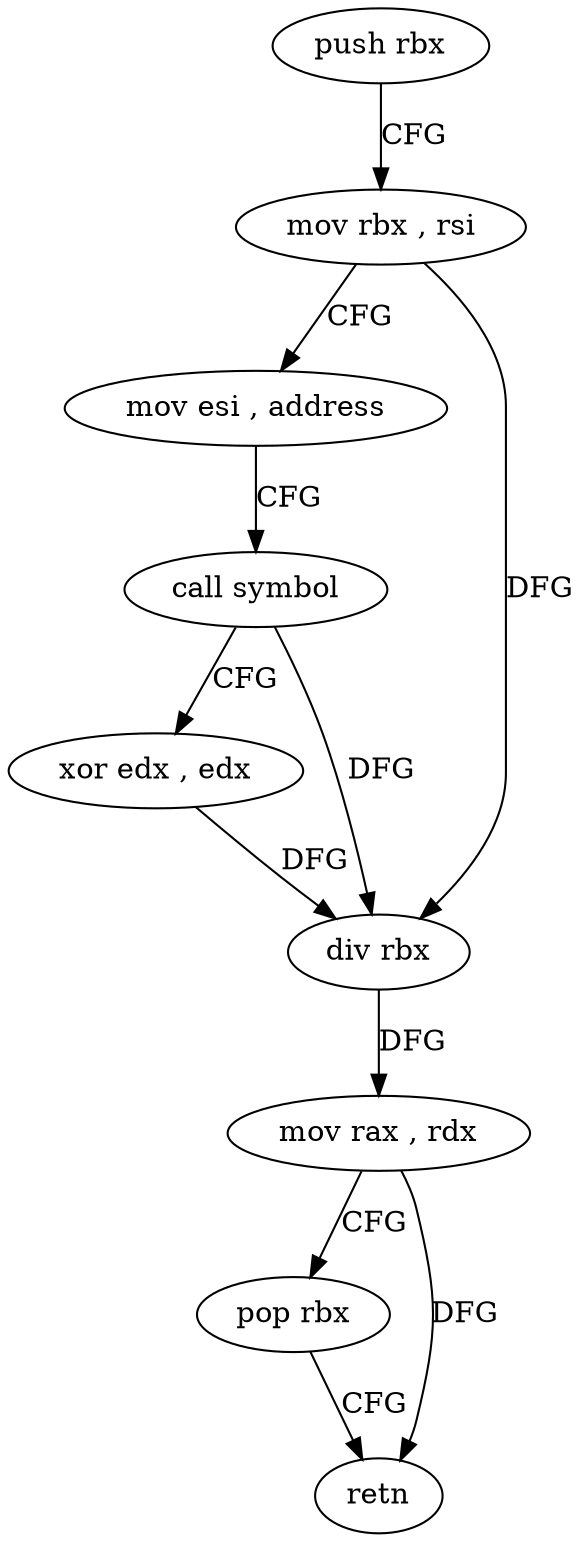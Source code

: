 digraph "func" {
"4220720" [label = "push rbx" ]
"4220721" [label = "mov rbx , rsi" ]
"4220724" [label = "mov esi , address" ]
"4220729" [label = "call symbol" ]
"4220734" [label = "xor edx , edx" ]
"4220736" [label = "div rbx" ]
"4220739" [label = "mov rax , rdx" ]
"4220742" [label = "pop rbx" ]
"4220743" [label = "retn" ]
"4220720" -> "4220721" [ label = "CFG" ]
"4220721" -> "4220724" [ label = "CFG" ]
"4220721" -> "4220736" [ label = "DFG" ]
"4220724" -> "4220729" [ label = "CFG" ]
"4220729" -> "4220734" [ label = "CFG" ]
"4220729" -> "4220736" [ label = "DFG" ]
"4220734" -> "4220736" [ label = "DFG" ]
"4220736" -> "4220739" [ label = "DFG" ]
"4220739" -> "4220742" [ label = "CFG" ]
"4220739" -> "4220743" [ label = "DFG" ]
"4220742" -> "4220743" [ label = "CFG" ]
}
